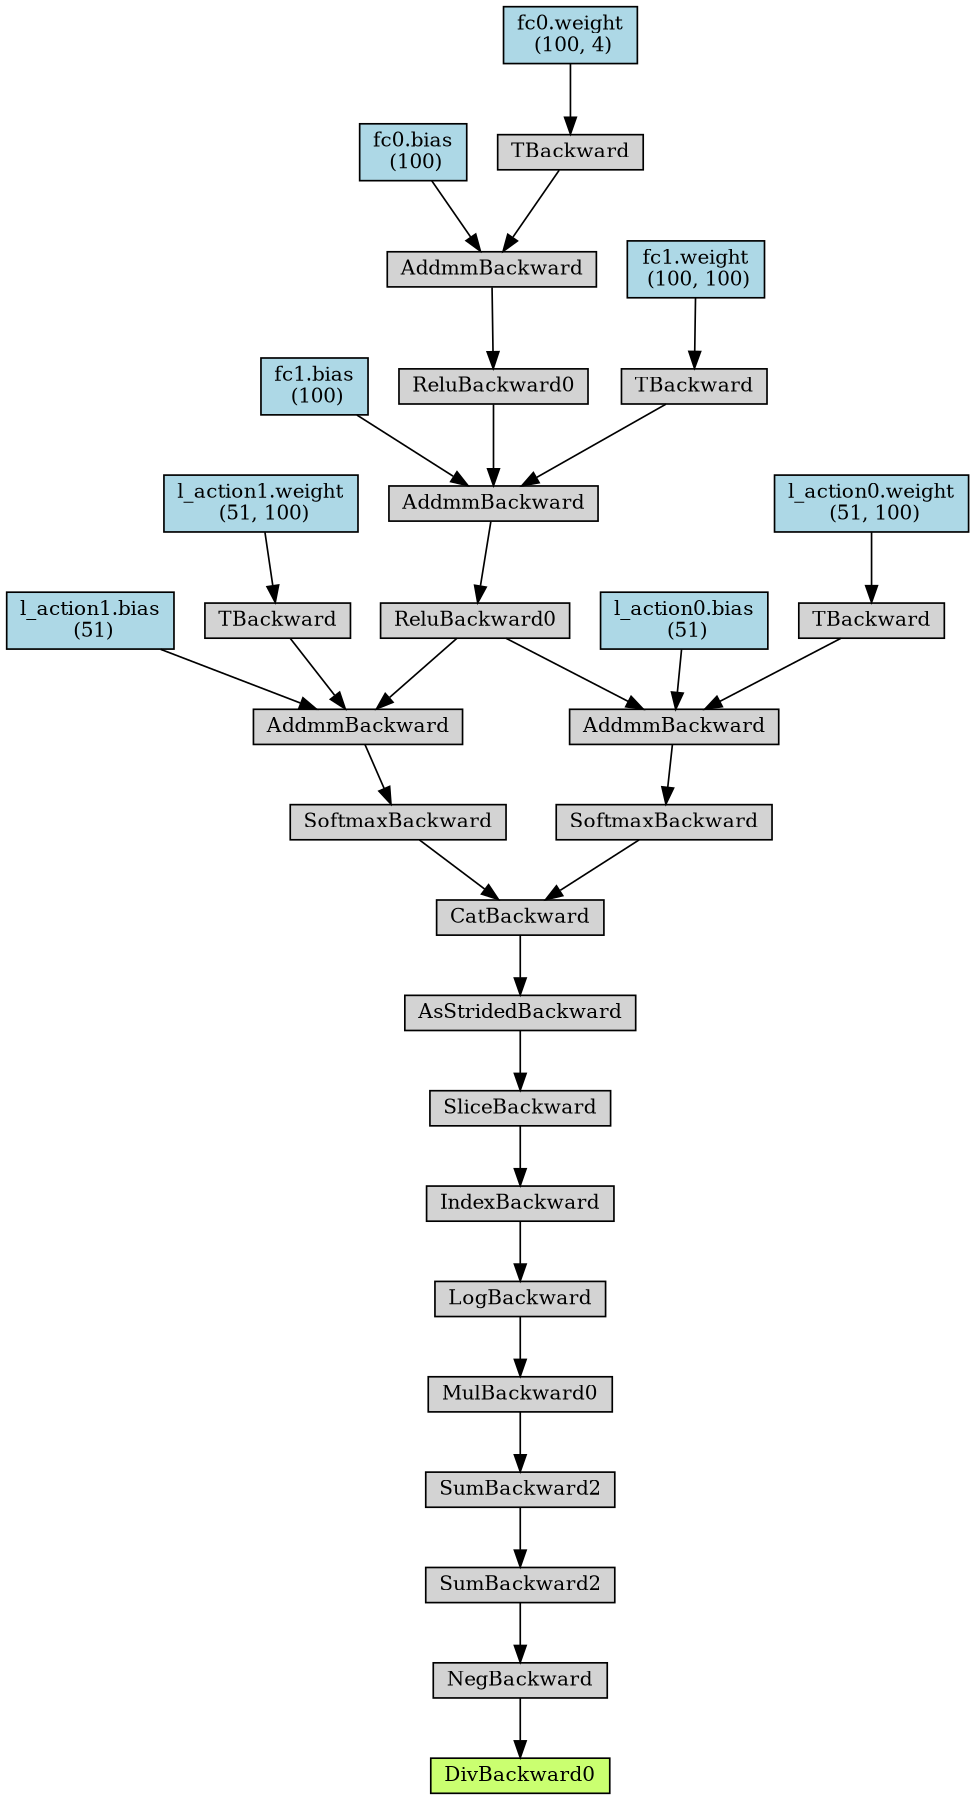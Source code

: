 digraph {
	graph [size="12,12"]
	node [align=left fontsize=12 height=0.2 ranksep=0.1 shape=box style=filled]
	140631022549816 [label=DivBackward0 fillcolor=darkolivegreen1]
	140631022550936 -> 140631022549816
	140631022550936 [label=NegBackward]
	140631022549872 -> 140631022550936
	140631022549872 [label=SumBackward2]
	140631022548752 -> 140631022549872
	140631022548752 [label=SumBackward2]
	140631022550824 -> 140631022548752
	140631022550824 [label=MulBackward0]
	140631022550544 -> 140631022550824
	140631022550544 [label=LogBackward]
	140631022596168 -> 140631022550544
	140631022596168 [label=IndexBackward]
	140631022596280 -> 140631022596168
	140631022596280 [label=SliceBackward]
	140631022596392 -> 140631022596280
	140631022596392 [label=AsStridedBackward]
	140631022596504 -> 140631022596392
	140631022596504 [label=CatBackward]
	140631022596616 -> 140631022596504
	140631022596616 [label=SoftmaxBackward]
	140631022596784 -> 140631022596616
	140631022596784 [label=AddmmBackward]
	140631023150136 -> 140631022596784
	140631023150136 [label="l_action0.bias
 (51)" fillcolor=lightblue]
	140631022596896 -> 140631022596784
	140631022596896 [label=ReluBackward0]
	140631022597064 -> 140631022596896
	140631022597064 [label=AddmmBackward]
	140631022379696 -> 140631022597064
	140631022379696 [label="fc1.bias
 (100)" fillcolor=lightblue]
	140631022597176 -> 140631022597064
	140631022597176 [label=ReluBackward0]
	140631022597344 -> 140631022597176
	140631022597344 [label=AddmmBackward]
	140631022382720 -> 140631022597344
	140631022382720 [label="fc0.bias
 (100)" fillcolor=lightblue]
	140631022597456 -> 140631022597344
	140631022597456 [label=TBackward]
	140631022381544 -> 140631022597456
	140631022381544 [label="fc0.weight
 (100, 4)" fillcolor=lightblue]
	140631022597232 -> 140631022597064
	140631022597232 [label=TBackward]
	140631022382104 -> 140631022597232
	140631022382104 [label="fc1.weight
 (100, 100)" fillcolor=lightblue]
	140631022596952 -> 140631022596784
	140631022596952 [label=TBackward]
	140631022379808 -> 140631022596952
	140631022379808 [label="l_action0.weight
 (51, 100)" fillcolor=lightblue]
	140631022596672 -> 140631022596504
	140631022596672 [label=SoftmaxBackward]
	140631022596840 -> 140631022596672
	140631022596840 [label=AddmmBackward]
	140631022381208 -> 140631022596840
	140631022381208 [label="l_action1.bias
 (51)" fillcolor=lightblue]
	140631022596896 -> 140631022596840
	140631022597120 -> 140631022596840
	140631022597120 [label=TBackward]
	140631022382776 -> 140631022597120
	140631022382776 [label="l_action1.weight
 (51, 100)" fillcolor=lightblue]
}
